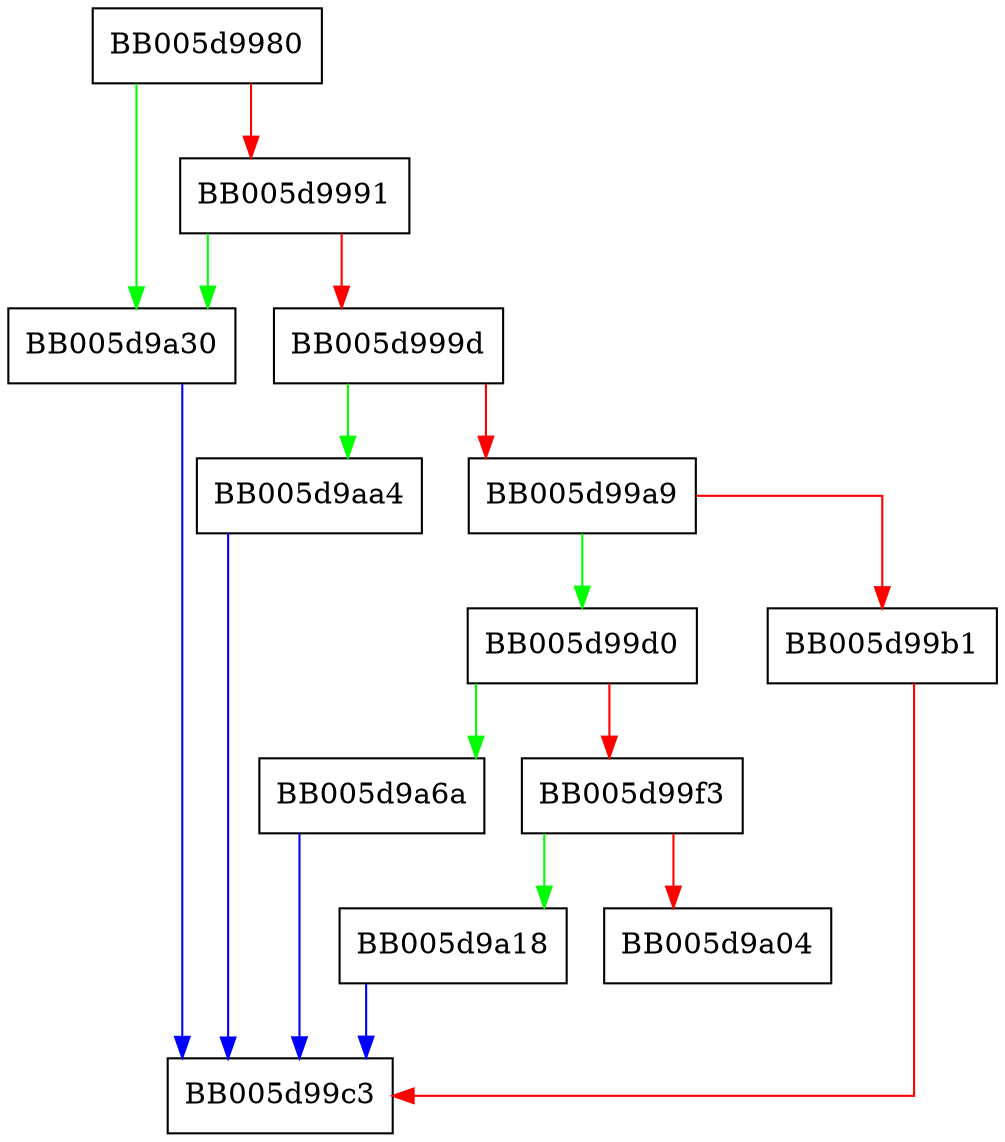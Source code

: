 digraph EVP_PKEY_fromdata {
  node [shape="box"];
  graph [splines=ortho];
  BB005d9980 -> BB005d9a30 [color="green"];
  BB005d9980 -> BB005d9991 [color="red"];
  BB005d9991 -> BB005d9a30 [color="green"];
  BB005d9991 -> BB005d999d [color="red"];
  BB005d999d -> BB005d9aa4 [color="green"];
  BB005d999d -> BB005d99a9 [color="red"];
  BB005d99a9 -> BB005d99d0 [color="green"];
  BB005d99a9 -> BB005d99b1 [color="red"];
  BB005d99b1 -> BB005d99c3 [color="red"];
  BB005d99d0 -> BB005d9a6a [color="green"];
  BB005d99d0 -> BB005d99f3 [color="red"];
  BB005d99f3 -> BB005d9a18 [color="green"];
  BB005d99f3 -> BB005d9a04 [color="red"];
  BB005d9a18 -> BB005d99c3 [color="blue"];
  BB005d9a30 -> BB005d99c3 [color="blue"];
  BB005d9a6a -> BB005d99c3 [color="blue"];
  BB005d9aa4 -> BB005d99c3 [color="blue"];
}